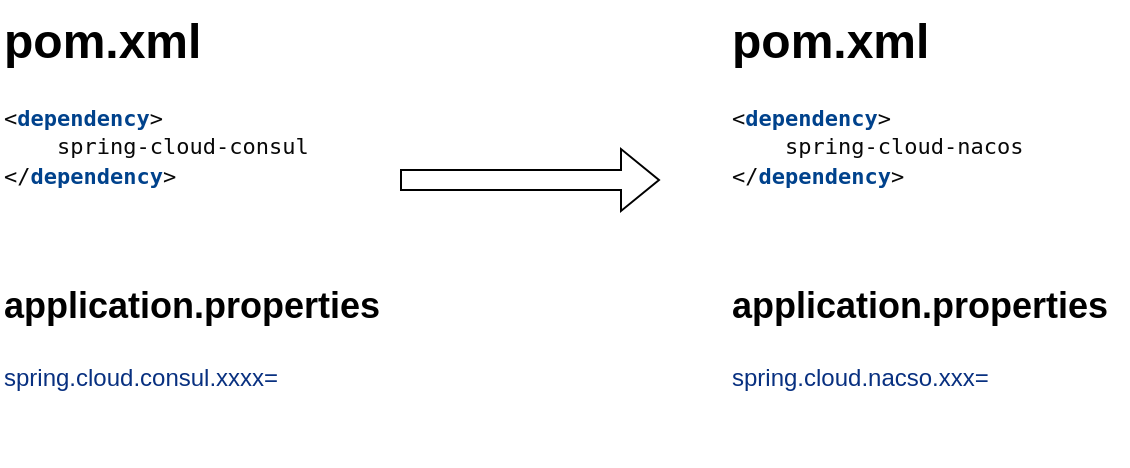<mxfile version="24.7.12">
  <diagram id="C5RBs43oDa-KdzZeNtuy" name="Page-1">
    <mxGraphModel dx="1562" dy="810" grid="1" gridSize="10" guides="1" tooltips="1" connect="1" arrows="1" fold="1" page="1" pageScale="1" pageWidth="827" pageHeight="1169" math="0" shadow="0">
      <root>
        <mxCell id="WIyWlLk6GJQsqaUBKTNV-0" />
        <mxCell id="WIyWlLk6GJQsqaUBKTNV-1" parent="WIyWlLk6GJQsqaUBKTNV-0" />
        <mxCell id="kUisUQ0_eEQjOK5CTbPe-2" value="&lt;h1 style=&quot;margin-top: 0px;&quot;&gt;pom.xml&lt;/h1&gt;&lt;div style=&quot;background-color:#ffffff;color:#080808&quot;&gt;&lt;pre style=&quot;font-family: &amp;quot;JetBrains Mono&amp;quot;, monospace;&quot;&gt;&lt;font style=&quot;font-size: 11px;&quot;&gt;&amp;lt;&lt;span style=&quot;color: rgb(0, 66, 140); font-weight: bold;&quot;&gt;dependency&lt;/span&gt;&amp;gt;&lt;br&gt;    spring-cloud-consul&lt;br&gt;&amp;lt;/&lt;span style=&quot;color: rgb(0, 66, 140); font-weight: bold;&quot;&gt;dependency&lt;/span&gt;&amp;gt;&lt;/font&gt;&lt;/pre&gt;&lt;/div&gt;" style="text;html=1;whiteSpace=wrap;overflow=hidden;rounded=0;" vertex="1" parent="WIyWlLk6GJQsqaUBKTNV-1">
          <mxGeometry x="50" y="140" width="180" height="120" as="geometry" />
        </mxCell>
        <mxCell id="kUisUQ0_eEQjOK5CTbPe-3" value="&lt;h1 style=&quot;margin-top: 0px;&quot;&gt;&lt;font style=&quot;font-size: 18px;&quot;&gt;application.properties&lt;/font&gt;&lt;/h1&gt;&lt;p&gt;&lt;span style=&quot;color: #083080;&quot;&gt;spring.cloud.consul.xxxx=&lt;/span&gt;&lt;br&gt;&lt;/p&gt;" style="text;html=1;whiteSpace=wrap;overflow=hidden;rounded=0;" vertex="1" parent="WIyWlLk6GJQsqaUBKTNV-1">
          <mxGeometry x="50" y="270" width="200" height="100" as="geometry" />
        </mxCell>
        <mxCell id="kUisUQ0_eEQjOK5CTbPe-4" value="&lt;h1 style=&quot;margin-top: 0px;&quot;&gt;pom.xml&lt;/h1&gt;&lt;div style=&quot;background-color:#ffffff;color:#080808&quot;&gt;&lt;pre style=&quot;font-family: &amp;quot;JetBrains Mono&amp;quot;, monospace;&quot;&gt;&lt;font style=&quot;font-size: 11px;&quot;&gt;&amp;lt;&lt;span style=&quot;color: rgb(0, 66, 140); font-weight: bold;&quot;&gt;dependency&lt;/span&gt;&amp;gt;&lt;br&gt;    spring-cloud-nacos&lt;br&gt;&amp;lt;/&lt;span style=&quot;color: rgb(0, 66, 140); font-weight: bold;&quot;&gt;dependency&lt;/span&gt;&amp;gt;&lt;/font&gt;&lt;/pre&gt;&lt;/div&gt;" style="text;html=1;whiteSpace=wrap;overflow=hidden;rounded=0;" vertex="1" parent="WIyWlLk6GJQsqaUBKTNV-1">
          <mxGeometry x="414" y="140" width="180" height="120" as="geometry" />
        </mxCell>
        <mxCell id="kUisUQ0_eEQjOK5CTbPe-5" value="&lt;h1 style=&quot;margin-top: 0px;&quot;&gt;&lt;font style=&quot;font-size: 18px;&quot;&gt;application.properties&lt;/font&gt;&lt;/h1&gt;&lt;p&gt;&lt;span style=&quot;color: #083080;&quot;&gt;spring.cloud.nacso.xxx=&lt;/span&gt;&lt;br&gt;&lt;/p&gt;" style="text;html=1;whiteSpace=wrap;overflow=hidden;rounded=0;" vertex="1" parent="WIyWlLk6GJQsqaUBKTNV-1">
          <mxGeometry x="414" y="270" width="200" height="100" as="geometry" />
        </mxCell>
        <mxCell id="kUisUQ0_eEQjOK5CTbPe-6" value="" style="shape=flexArrow;endArrow=classic;html=1;rounded=0;" edge="1" parent="WIyWlLk6GJQsqaUBKTNV-1">
          <mxGeometry width="50" height="50" relative="1" as="geometry">
            <mxPoint x="250" y="230" as="sourcePoint" />
            <mxPoint x="380" y="230" as="targetPoint" />
          </mxGeometry>
        </mxCell>
      </root>
    </mxGraphModel>
  </diagram>
</mxfile>
